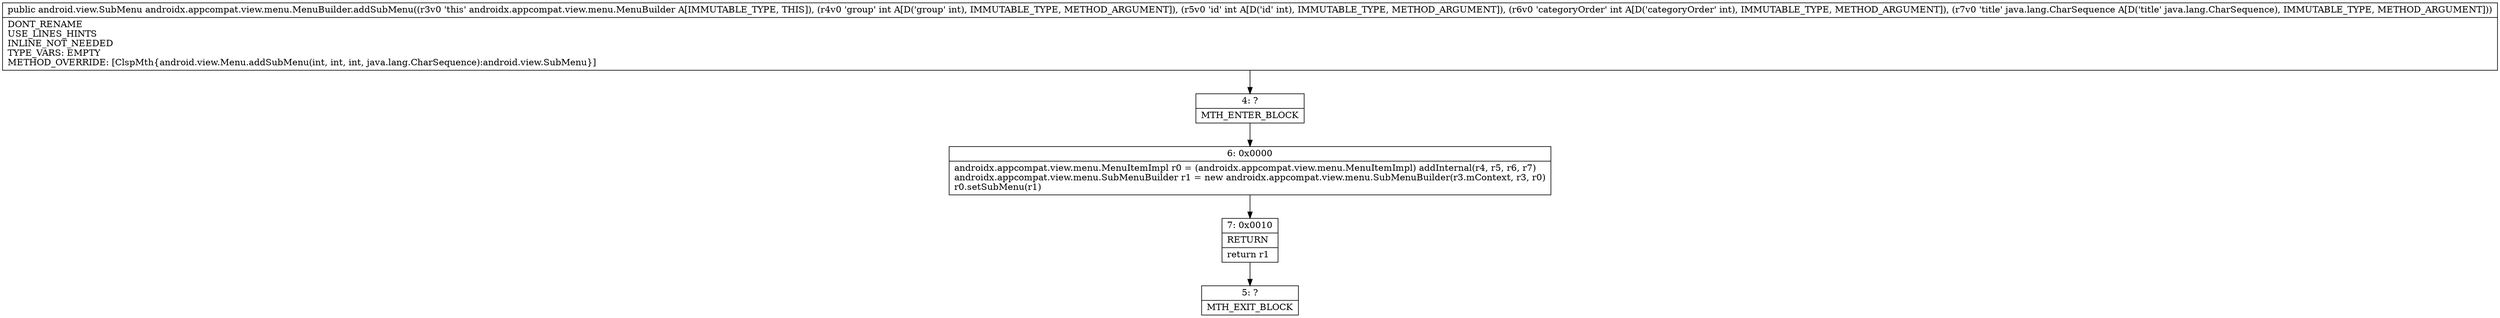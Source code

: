digraph "CFG forandroidx.appcompat.view.menu.MenuBuilder.addSubMenu(IIILjava\/lang\/CharSequence;)Landroid\/view\/SubMenu;" {
Node_4 [shape=record,label="{4\:\ ?|MTH_ENTER_BLOCK\l}"];
Node_6 [shape=record,label="{6\:\ 0x0000|androidx.appcompat.view.menu.MenuItemImpl r0 = (androidx.appcompat.view.menu.MenuItemImpl) addInternal(r4, r5, r6, r7)\landroidx.appcompat.view.menu.SubMenuBuilder r1 = new androidx.appcompat.view.menu.SubMenuBuilder(r3.mContext, r3, r0)\lr0.setSubMenu(r1)\l}"];
Node_7 [shape=record,label="{7\:\ 0x0010|RETURN\l|return r1\l}"];
Node_5 [shape=record,label="{5\:\ ?|MTH_EXIT_BLOCK\l}"];
MethodNode[shape=record,label="{public android.view.SubMenu androidx.appcompat.view.menu.MenuBuilder.addSubMenu((r3v0 'this' androidx.appcompat.view.menu.MenuBuilder A[IMMUTABLE_TYPE, THIS]), (r4v0 'group' int A[D('group' int), IMMUTABLE_TYPE, METHOD_ARGUMENT]), (r5v0 'id' int A[D('id' int), IMMUTABLE_TYPE, METHOD_ARGUMENT]), (r6v0 'categoryOrder' int A[D('categoryOrder' int), IMMUTABLE_TYPE, METHOD_ARGUMENT]), (r7v0 'title' java.lang.CharSequence A[D('title' java.lang.CharSequence), IMMUTABLE_TYPE, METHOD_ARGUMENT]))  | DONT_RENAME\lUSE_LINES_HINTS\lINLINE_NOT_NEEDED\lTYPE_VARS: EMPTY\lMETHOD_OVERRIDE: [ClspMth\{android.view.Menu.addSubMenu(int, int, int, java.lang.CharSequence):android.view.SubMenu\}]\l}"];
MethodNode -> Node_4;Node_4 -> Node_6;
Node_6 -> Node_7;
Node_7 -> Node_5;
}

